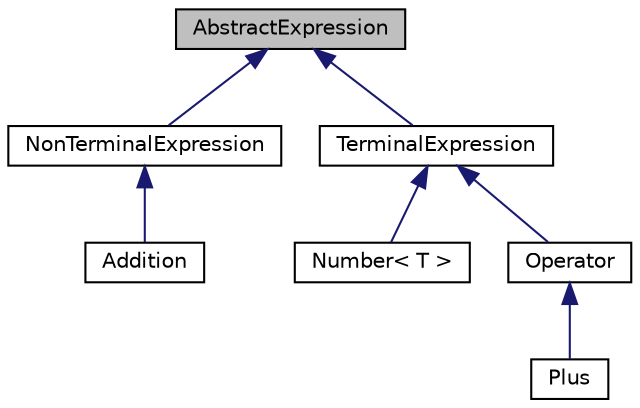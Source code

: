 digraph "AbstractExpression"
{
 // LATEX_PDF_SIZE
  edge [fontname="Helvetica",fontsize="10",labelfontname="Helvetica",labelfontsize="10"];
  node [fontname="Helvetica",fontsize="10",shape=record];
  Node0 [label="AbstractExpression",height=0.2,width=0.4,color="black", fillcolor="grey75", style="filled", fontcolor="black",tooltip=" "];
  Node0 -> Node1 [dir="back",color="midnightblue",fontsize="10",style="solid",fontname="Helvetica"];
  Node1 [label="NonTerminalExpression",height=0.2,width=0.4,color="black", fillcolor="white", style="filled",URL="$class_non_terminal_expression.html",tooltip=" "];
  Node1 -> Node2 [dir="back",color="midnightblue",fontsize="10",style="solid",fontname="Helvetica"];
  Node2 [label="Addition",height=0.2,width=0.4,color="black", fillcolor="white", style="filled",URL="$class_addition.html",tooltip=" "];
  Node0 -> Node3 [dir="back",color="midnightblue",fontsize="10",style="solid",fontname="Helvetica"];
  Node3 [label="TerminalExpression",height=0.2,width=0.4,color="black", fillcolor="white", style="filled",URL="$class_terminal_expression.html",tooltip=" "];
  Node3 -> Node4 [dir="back",color="midnightblue",fontsize="10",style="solid",fontname="Helvetica"];
  Node4 [label="Number\< T \>",height=0.2,width=0.4,color="black", fillcolor="white", style="filled",URL="$class_number.html",tooltip=" "];
  Node3 -> Node5 [dir="back",color="midnightblue",fontsize="10",style="solid",fontname="Helvetica"];
  Node5 [label="Operator",height=0.2,width=0.4,color="black", fillcolor="white", style="filled",URL="$class_operator.html",tooltip=" "];
  Node5 -> Node6 [dir="back",color="midnightblue",fontsize="10",style="solid",fontname="Helvetica"];
  Node6 [label="Plus",height=0.2,width=0.4,color="black", fillcolor="white", style="filled",URL="$class_plus.html",tooltip=" "];
}
